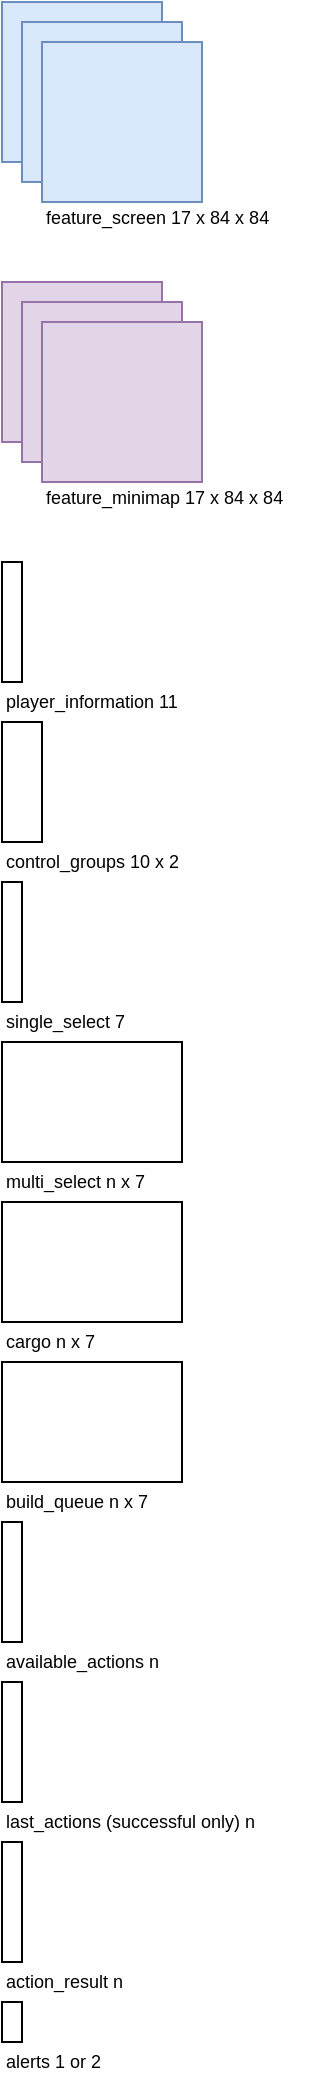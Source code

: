 <mxfile version="10.6.3" type="device"><diagram id="SaFC05OhrAWFJpGfAz3G" name="Page-1"><mxGraphModel dx="321" dy="441" grid="1" gridSize="10" guides="1" tooltips="1" connect="1" arrows="1" fold="1" page="1" pageScale="1" pageWidth="850" pageHeight="1100" math="0" shadow="0"><root><mxCell id="0"/><mxCell id="1" parent="0"/><mxCell id="nG95yiX97BkZ3mnlQO5B-1" value="" style="whiteSpace=wrap;html=1;aspect=fixed;fillColor=#dae8fc;strokeColor=#6c8ebf;" vertex="1" parent="1"><mxGeometry x="80" y="160" width="80" height="80" as="geometry"/></mxCell><mxCell id="nG95yiX97BkZ3mnlQO5B-6" value="" style="whiteSpace=wrap;html=1;aspect=fixed;fillColor=#dae8fc;strokeColor=#6c8ebf;" vertex="1" parent="1"><mxGeometry x="90" y="170" width="80" height="80" as="geometry"/></mxCell><mxCell id="nG95yiX97BkZ3mnlQO5B-7" value="" style="whiteSpace=wrap;html=1;aspect=fixed;fillColor=#dae8fc;strokeColor=#6c8ebf;" vertex="1" parent="1"><mxGeometry x="100" y="180" width="80" height="80" as="geometry"/></mxCell><mxCell id="nG95yiX97BkZ3mnlQO5B-8" value="feature_screen 17 x 84 x 84" style="text;html=1;strokeColor=none;fillColor=none;align=left;verticalAlign=middle;whiteSpace=wrap;rounded=0;fontSize=9;" vertex="1" parent="1"><mxGeometry x="100" y="258" width="140" height="20" as="geometry"/></mxCell><mxCell id="nG95yiX97BkZ3mnlQO5B-11" value="" style="whiteSpace=wrap;html=1;aspect=fixed;fillColor=#e1d5e7;strokeColor=#9673a6;" vertex="1" parent="1"><mxGeometry x="80" y="300" width="80" height="80" as="geometry"/></mxCell><mxCell id="nG95yiX97BkZ3mnlQO5B-12" value="" style="whiteSpace=wrap;html=1;aspect=fixed;fillColor=#e1d5e7;strokeColor=#9673a6;" vertex="1" parent="1"><mxGeometry x="90" y="310" width="80" height="80" as="geometry"/></mxCell><mxCell id="nG95yiX97BkZ3mnlQO5B-13" value="" style="whiteSpace=wrap;html=1;aspect=fixed;fillColor=#e1d5e7;strokeColor=#9673a6;" vertex="1" parent="1"><mxGeometry x="100" y="320" width="80" height="80" as="geometry"/></mxCell><mxCell id="nG95yiX97BkZ3mnlQO5B-14" value="feature_minimap&amp;nbsp;17 x 84 x 84" style="text;html=1;strokeColor=none;fillColor=none;align=left;verticalAlign=middle;whiteSpace=wrap;rounded=0;fontSize=9;" vertex="1" parent="1"><mxGeometry x="100" y="398" width="140" height="20" as="geometry"/></mxCell><mxCell id="nG95yiX97BkZ3mnlQO5B-15" value="" style="rounded=0;whiteSpace=wrap;html=1;fontSize=9;align=left;" vertex="1" parent="1"><mxGeometry x="80" y="440" width="10" height="60" as="geometry"/></mxCell><mxCell id="nG95yiX97BkZ3mnlQO5B-16" value="player_information 11" style="text;html=1;strokeColor=none;fillColor=none;align=left;verticalAlign=middle;whiteSpace=wrap;rounded=0;fontSize=9;" vertex="1" parent="1"><mxGeometry x="80" y="500" width="140" height="20" as="geometry"/></mxCell><mxCell id="nG95yiX97BkZ3mnlQO5B-17" value="" style="rounded=0;whiteSpace=wrap;html=1;fontSize=9;align=left;" vertex="1" parent="1"><mxGeometry x="80" y="520" width="20" height="60" as="geometry"/></mxCell><mxCell id="nG95yiX97BkZ3mnlQO5B-18" value="control_groups 10 x 2" style="text;html=1;strokeColor=none;fillColor=none;align=left;verticalAlign=middle;whiteSpace=wrap;rounded=0;fontSize=9;" vertex="1" parent="1"><mxGeometry x="80" y="580" width="140" height="20" as="geometry"/></mxCell><mxCell id="nG95yiX97BkZ3mnlQO5B-19" value="" style="rounded=0;whiteSpace=wrap;html=1;fontSize=9;align=left;" vertex="1" parent="1"><mxGeometry x="80" y="600" width="10" height="60" as="geometry"/></mxCell><mxCell id="nG95yiX97BkZ3mnlQO5B-20" value="single_select 7" style="text;html=1;strokeColor=none;fillColor=none;align=left;verticalAlign=middle;whiteSpace=wrap;rounded=0;fontSize=9;" vertex="1" parent="1"><mxGeometry x="80" y="660" width="140" height="20" as="geometry"/></mxCell><mxCell id="nG95yiX97BkZ3mnlQO5B-23" value="" style="rounded=0;whiteSpace=wrap;html=1;fontSize=9;align=left;" vertex="1" parent="1"><mxGeometry x="80" y="680" width="90" height="60" as="geometry"/></mxCell><mxCell id="nG95yiX97BkZ3mnlQO5B-24" value="multi_select n x 7" style="text;html=1;strokeColor=none;fillColor=none;align=left;verticalAlign=middle;whiteSpace=wrap;rounded=0;fontSize=9;" vertex="1" parent="1"><mxGeometry x="80" y="740" width="140" height="20" as="geometry"/></mxCell><mxCell id="nG95yiX97BkZ3mnlQO5B-25" value="" style="rounded=0;whiteSpace=wrap;html=1;fontSize=9;align=left;" vertex="1" parent="1"><mxGeometry x="80" y="760" width="90" height="60" as="geometry"/></mxCell><mxCell id="nG95yiX97BkZ3mnlQO5B-26" value="cargo n x 7" style="text;html=1;strokeColor=none;fillColor=none;align=left;verticalAlign=middle;whiteSpace=wrap;rounded=0;fontSize=9;" vertex="1" parent="1"><mxGeometry x="80" y="820" width="140" height="20" as="geometry"/></mxCell><mxCell id="nG95yiX97BkZ3mnlQO5B-27" value="" style="rounded=0;whiteSpace=wrap;html=1;fontSize=9;align=left;" vertex="1" parent="1"><mxGeometry x="80" y="840" width="90" height="60" as="geometry"/></mxCell><mxCell id="nG95yiX97BkZ3mnlQO5B-28" value="build_queue n x 7" style="text;html=1;strokeColor=none;fillColor=none;align=left;verticalAlign=middle;whiteSpace=wrap;rounded=0;fontSize=9;" vertex="1" parent="1"><mxGeometry x="80" y="900" width="140" height="20" as="geometry"/></mxCell><mxCell id="nG95yiX97BkZ3mnlQO5B-29" value="" style="rounded=0;whiteSpace=wrap;html=1;fontSize=9;align=left;" vertex="1" parent="1"><mxGeometry x="80" y="920" width="10" height="60" as="geometry"/></mxCell><mxCell id="nG95yiX97BkZ3mnlQO5B-30" value="available_actions n" style="text;html=1;strokeColor=none;fillColor=none;align=left;verticalAlign=middle;whiteSpace=wrap;rounded=0;fontSize=9;" vertex="1" parent="1"><mxGeometry x="80" y="980" width="140" height="20" as="geometry"/></mxCell><mxCell id="nG95yiX97BkZ3mnlQO5B-31" value="" style="rounded=0;whiteSpace=wrap;html=1;fontSize=9;align=left;" vertex="1" parent="1"><mxGeometry x="80" y="1000" width="10" height="60" as="geometry"/></mxCell><mxCell id="nG95yiX97BkZ3mnlQO5B-32" value="last_actions (successful only) n&amp;nbsp;" style="text;html=1;strokeColor=none;fillColor=none;align=left;verticalAlign=middle;whiteSpace=wrap;rounded=0;fontSize=9;" vertex="1" parent="1"><mxGeometry x="80" y="1060" width="140" height="20" as="geometry"/></mxCell><mxCell id="nG95yiX97BkZ3mnlQO5B-34" value="" style="rounded=0;whiteSpace=wrap;html=1;fontSize=9;align=left;" vertex="1" parent="1"><mxGeometry x="80" y="1080" width="10" height="60" as="geometry"/></mxCell><mxCell id="nG95yiX97BkZ3mnlQO5B-35" value="action_result n&amp;nbsp;" style="text;html=1;strokeColor=none;fillColor=none;align=left;verticalAlign=middle;whiteSpace=wrap;rounded=0;fontSize=9;" vertex="1" parent="1"><mxGeometry x="80" y="1140" width="140" height="20" as="geometry"/></mxCell><mxCell id="nG95yiX97BkZ3mnlQO5B-36" value="" style="rounded=0;whiteSpace=wrap;html=1;fontSize=9;align=left;" vertex="1" parent="1"><mxGeometry x="80" y="1160" width="10" height="20" as="geometry"/></mxCell><mxCell id="nG95yiX97BkZ3mnlQO5B-37" value="alerts 1 or 2" style="text;html=1;strokeColor=none;fillColor=none;align=left;verticalAlign=middle;whiteSpace=wrap;rounded=0;fontSize=9;" vertex="1" parent="1"><mxGeometry x="80" y="1180" width="140" height="20" as="geometry"/></mxCell></root></mxGraphModel></diagram></mxfile>